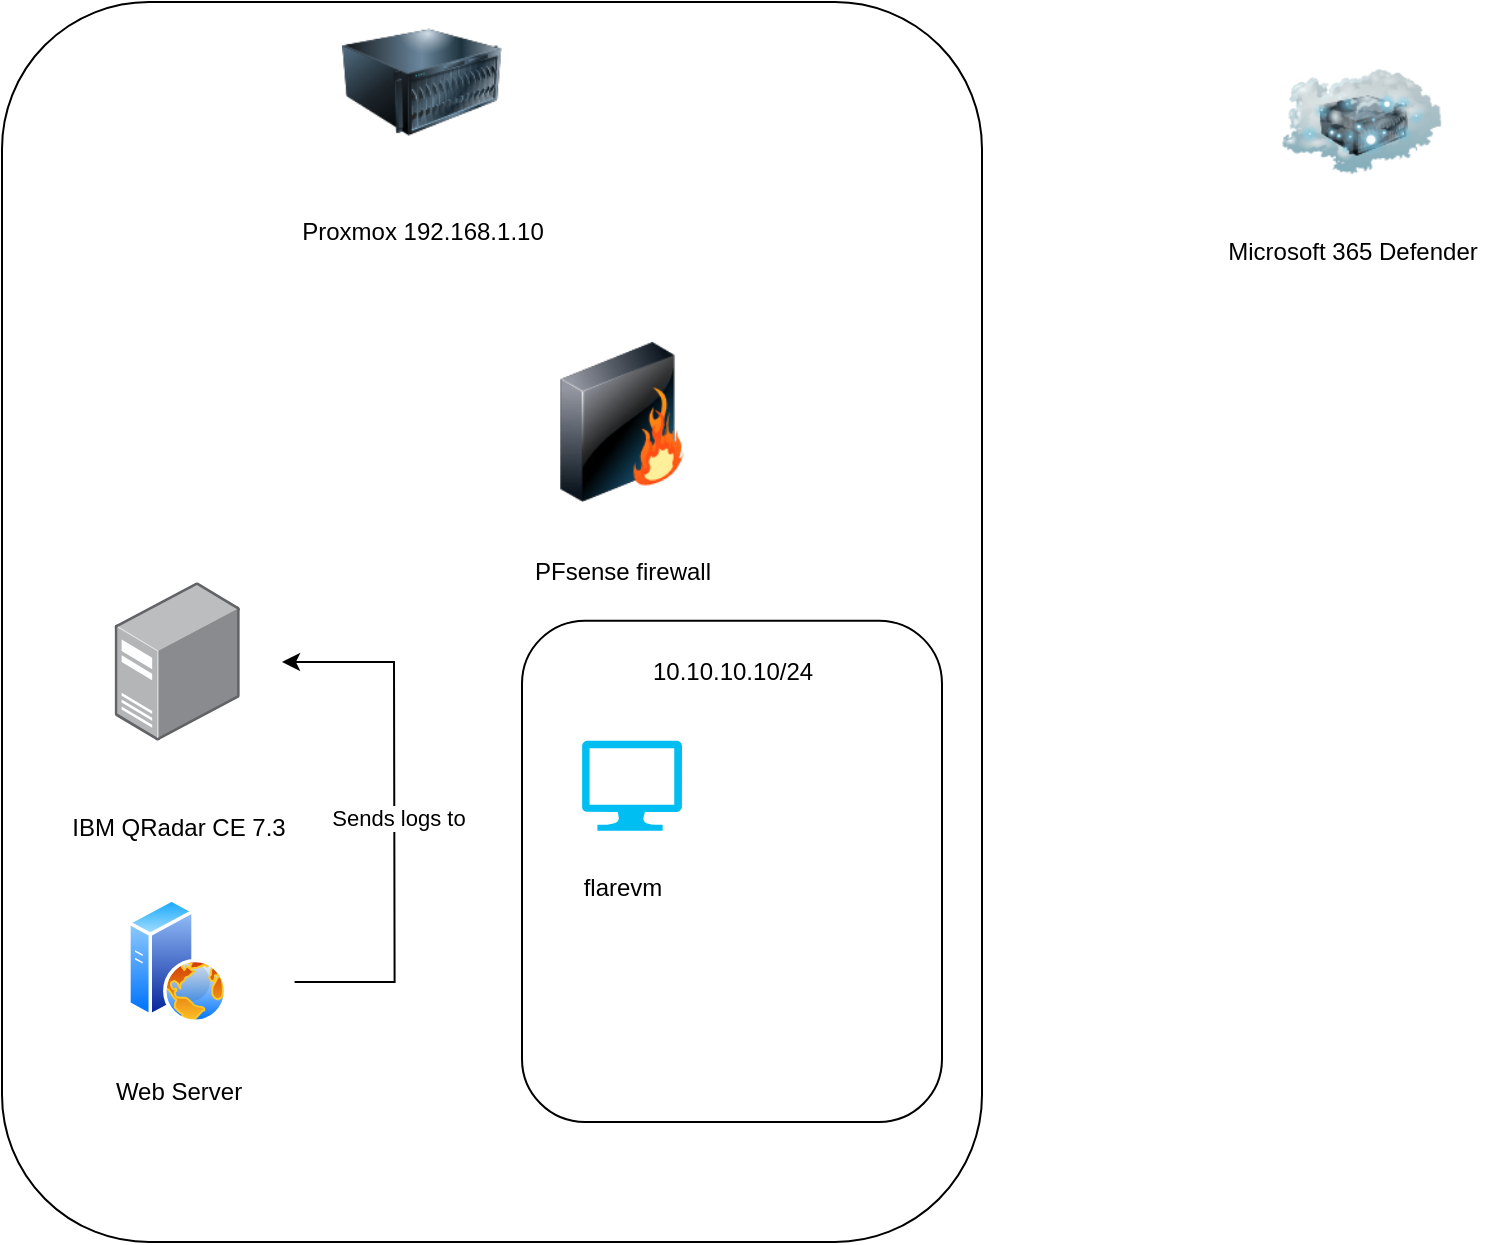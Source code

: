 <mxfile version="24.7.16">
  <diagram name="Page-1" id="ZpYNvY8d8dBsB5j52Xvp">
    <mxGraphModel dx="1434" dy="746" grid="1" gridSize="10" guides="1" tooltips="1" connect="1" arrows="1" fold="1" page="1" pageScale="1" pageWidth="850" pageHeight="1100" math="0" shadow="0">
      <root>
        <mxCell id="0" />
        <mxCell id="1" parent="0" />
        <mxCell id="5E9RYm8k1yz9LcODwsZq-1" value="" style="image;points=[];aspect=fixed;html=1;align=center;shadow=0;dashed=0;image=img/lib/allied_telesis/computer_and_terminals/Server_Desktop.svg;" vertex="1" parent="1">
          <mxGeometry x="106.3" y="310" width="62.6" height="79.35" as="geometry" />
        </mxCell>
        <mxCell id="5E9RYm8k1yz9LcODwsZq-2" value="&lt;div&gt;IBM QRadar CE 7.3&lt;/div&gt;" style="text;html=1;align=center;verticalAlign=middle;resizable=0;points=[];autosize=1;strokeColor=none;fillColor=none;" vertex="1" parent="1">
          <mxGeometry x="72.6" y="418" width="130" height="30" as="geometry" />
        </mxCell>
        <mxCell id="5E9RYm8k1yz9LcODwsZq-3" value="" style="image;html=1;image=img/lib/clip_art/networking/Cloud_Server_128x128.png" vertex="1" parent="1">
          <mxGeometry x="690" y="40" width="80" height="80" as="geometry" />
        </mxCell>
        <mxCell id="5E9RYm8k1yz9LcODwsZq-4" value="&lt;div&gt;Microsoft 365 Defender&lt;/div&gt;" style="text;html=1;align=center;verticalAlign=middle;resizable=0;points=[];autosize=1;strokeColor=none;fillColor=none;" vertex="1" parent="1">
          <mxGeometry x="650" y="130" width="150" height="30" as="geometry" />
        </mxCell>
        <mxCell id="5E9RYm8k1yz9LcODwsZq-7" value="" style="image;aspect=fixed;perimeter=ellipsePerimeter;html=1;align=center;shadow=0;dashed=0;spacingTop=3;image=img/lib/active_directory/web_server.svg;" vertex="1" parent="1">
          <mxGeometry x="112.6" y="468" width="50" height="62.5" as="geometry" />
        </mxCell>
        <mxCell id="5E9RYm8k1yz9LcODwsZq-8" value="Web Server" style="text;html=1;align=center;verticalAlign=middle;resizable=0;points=[];autosize=1;strokeColor=none;fillColor=none;" vertex="1" parent="1">
          <mxGeometry x="92.6" y="550" width="90" height="30" as="geometry" />
        </mxCell>
        <mxCell id="5E9RYm8k1yz9LcODwsZq-11" value="" style="endArrow=classic;html=1;rounded=0;" edge="1" parent="1">
          <mxGeometry width="50" height="50" relative="1" as="geometry">
            <mxPoint x="196.3" y="510" as="sourcePoint" />
            <mxPoint x="190" y="350" as="targetPoint" />
            <Array as="points">
              <mxPoint x="246.3" y="510" />
              <mxPoint x="246" y="350" />
            </Array>
          </mxGeometry>
        </mxCell>
        <mxCell id="5E9RYm8k1yz9LcODwsZq-13" value="Sends logs to" style="edgeLabel;html=1;align=center;verticalAlign=middle;resizable=0;points=[];" vertex="1" connectable="0" parent="5E9RYm8k1yz9LcODwsZq-11">
          <mxGeometry x="-0.007" y="-2" relative="1" as="geometry">
            <mxPoint as="offset" />
          </mxGeometry>
        </mxCell>
        <mxCell id="5E9RYm8k1yz9LcODwsZq-14" value="" style="image;html=1;image=img/lib/clip_art/networking/Firewall_128x128.png" vertex="1" parent="1">
          <mxGeometry x="320" y="190" width="80" height="80" as="geometry" />
        </mxCell>
        <mxCell id="5E9RYm8k1yz9LcODwsZq-15" value="PFsense firewall" style="text;html=1;align=center;verticalAlign=middle;resizable=0;points=[];autosize=1;strokeColor=none;fillColor=none;" vertex="1" parent="1">
          <mxGeometry x="300" y="290" width="120" height="30" as="geometry" />
        </mxCell>
        <mxCell id="5E9RYm8k1yz9LcODwsZq-16" value="" style="image;html=1;image=img/lib/clip_art/computers/Server_128x128.png" vertex="1" parent="1">
          <mxGeometry x="220" y="20" width="80" height="80" as="geometry" />
        </mxCell>
        <mxCell id="5E9RYm8k1yz9LcODwsZq-17" value="Proxmox 192.168.1.10" style="text;html=1;align=center;verticalAlign=middle;resizable=0;points=[];autosize=1;strokeColor=none;fillColor=none;" vertex="1" parent="1">
          <mxGeometry x="185" y="120" width="150" height="30" as="geometry" />
        </mxCell>
        <mxCell id="5E9RYm8k1yz9LcODwsZq-18" value="" style="rounded=1;whiteSpace=wrap;html=1;fillColor=none;" vertex="1" parent="1">
          <mxGeometry x="50" y="20" width="490" height="620" as="geometry" />
        </mxCell>
        <mxCell id="5E9RYm8k1yz9LcODwsZq-19" value="" style="rounded=1;whiteSpace=wrap;html=1;fillColor=none;" vertex="1" parent="1">
          <mxGeometry x="310" y="329.35" width="210" height="250.65" as="geometry" />
        </mxCell>
        <mxCell id="5E9RYm8k1yz9LcODwsZq-20" value="&lt;div&gt;10.10.10.10/24&lt;/div&gt;" style="text;html=1;align=center;verticalAlign=middle;resizable=0;points=[];autosize=1;strokeColor=none;fillColor=none;" vertex="1" parent="1">
          <mxGeometry x="360" y="340" width="110" height="30" as="geometry" />
        </mxCell>
        <mxCell id="5E9RYm8k1yz9LcODwsZq-21" value="" style="verticalLabelPosition=bottom;html=1;verticalAlign=top;align=center;strokeColor=none;fillColor=#00BEF2;shape=mxgraph.azure.computer;pointerEvents=1;" vertex="1" parent="1">
          <mxGeometry x="340" y="389.35" width="50" height="45" as="geometry" />
        </mxCell>
        <mxCell id="5E9RYm8k1yz9LcODwsZq-22" value="flarevm" style="text;html=1;align=center;verticalAlign=middle;resizable=0;points=[];autosize=1;strokeColor=none;fillColor=none;" vertex="1" parent="1">
          <mxGeometry x="330" y="448" width="60" height="30" as="geometry" />
        </mxCell>
      </root>
    </mxGraphModel>
  </diagram>
</mxfile>
